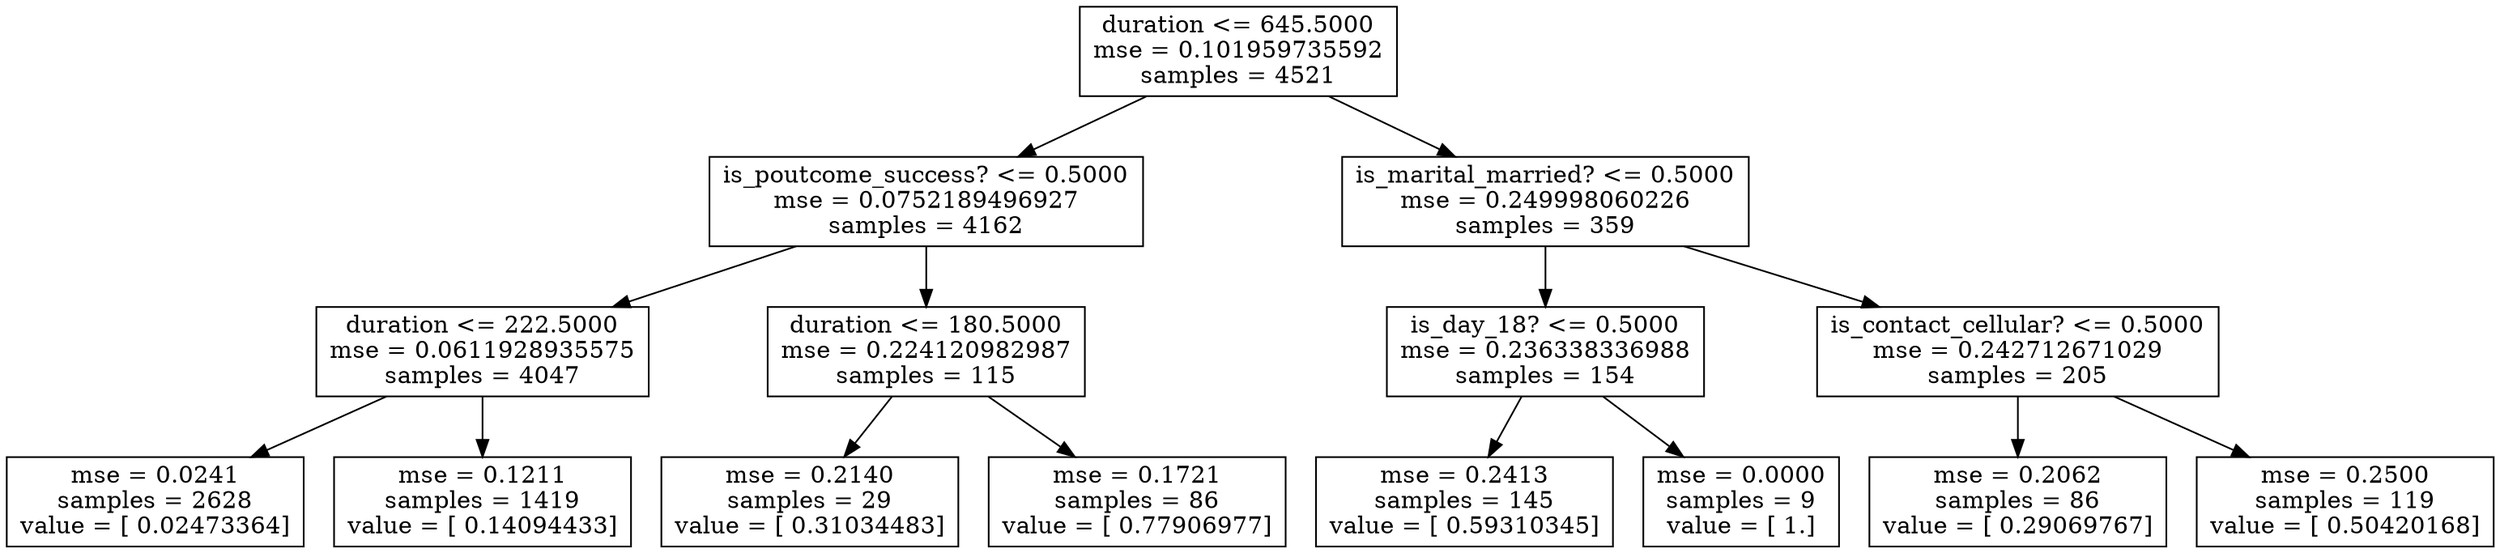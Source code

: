 digraph Tree {
0 [label="duration <= 645.5000\nmse = 0.101959735592\nsamples = 4521", shape="box"] ;
1 [label="is_poutcome_success? <= 0.5000\nmse = 0.0752189496927\nsamples = 4162", shape="box"] ;
0 -> 1 ;
2 [label="duration <= 222.5000\nmse = 0.0611928935575\nsamples = 4047", shape="box"] ;
1 -> 2 ;
3 [label="mse = 0.0241\nsamples = 2628\nvalue = [ 0.02473364]", shape="box"] ;
2 -> 3 ;
4 [label="mse = 0.1211\nsamples = 1419\nvalue = [ 0.14094433]", shape="box"] ;
2 -> 4 ;
5 [label="duration <= 180.5000\nmse = 0.224120982987\nsamples = 115", shape="box"] ;
1 -> 5 ;
6 [label="mse = 0.2140\nsamples = 29\nvalue = [ 0.31034483]", shape="box"] ;
5 -> 6 ;
7 [label="mse = 0.1721\nsamples = 86\nvalue = [ 0.77906977]", shape="box"] ;
5 -> 7 ;
8 [label="is_marital_married? <= 0.5000\nmse = 0.249998060226\nsamples = 359", shape="box"] ;
0 -> 8 ;
9 [label="is_day_18? <= 0.5000\nmse = 0.236338336988\nsamples = 154", shape="box"] ;
8 -> 9 ;
10 [label="mse = 0.2413\nsamples = 145\nvalue = [ 0.59310345]", shape="box"] ;
9 -> 10 ;
11 [label="mse = 0.0000\nsamples = 9\nvalue = [ 1.]", shape="box"] ;
9 -> 11 ;
12 [label="is_contact_cellular? <= 0.5000\nmse = 0.242712671029\nsamples = 205", shape="box"] ;
8 -> 12 ;
13 [label="mse = 0.2062\nsamples = 86\nvalue = [ 0.29069767]", shape="box"] ;
12 -> 13 ;
14 [label="mse = 0.2500\nsamples = 119\nvalue = [ 0.50420168]", shape="box"] ;
12 -> 14 ;
}